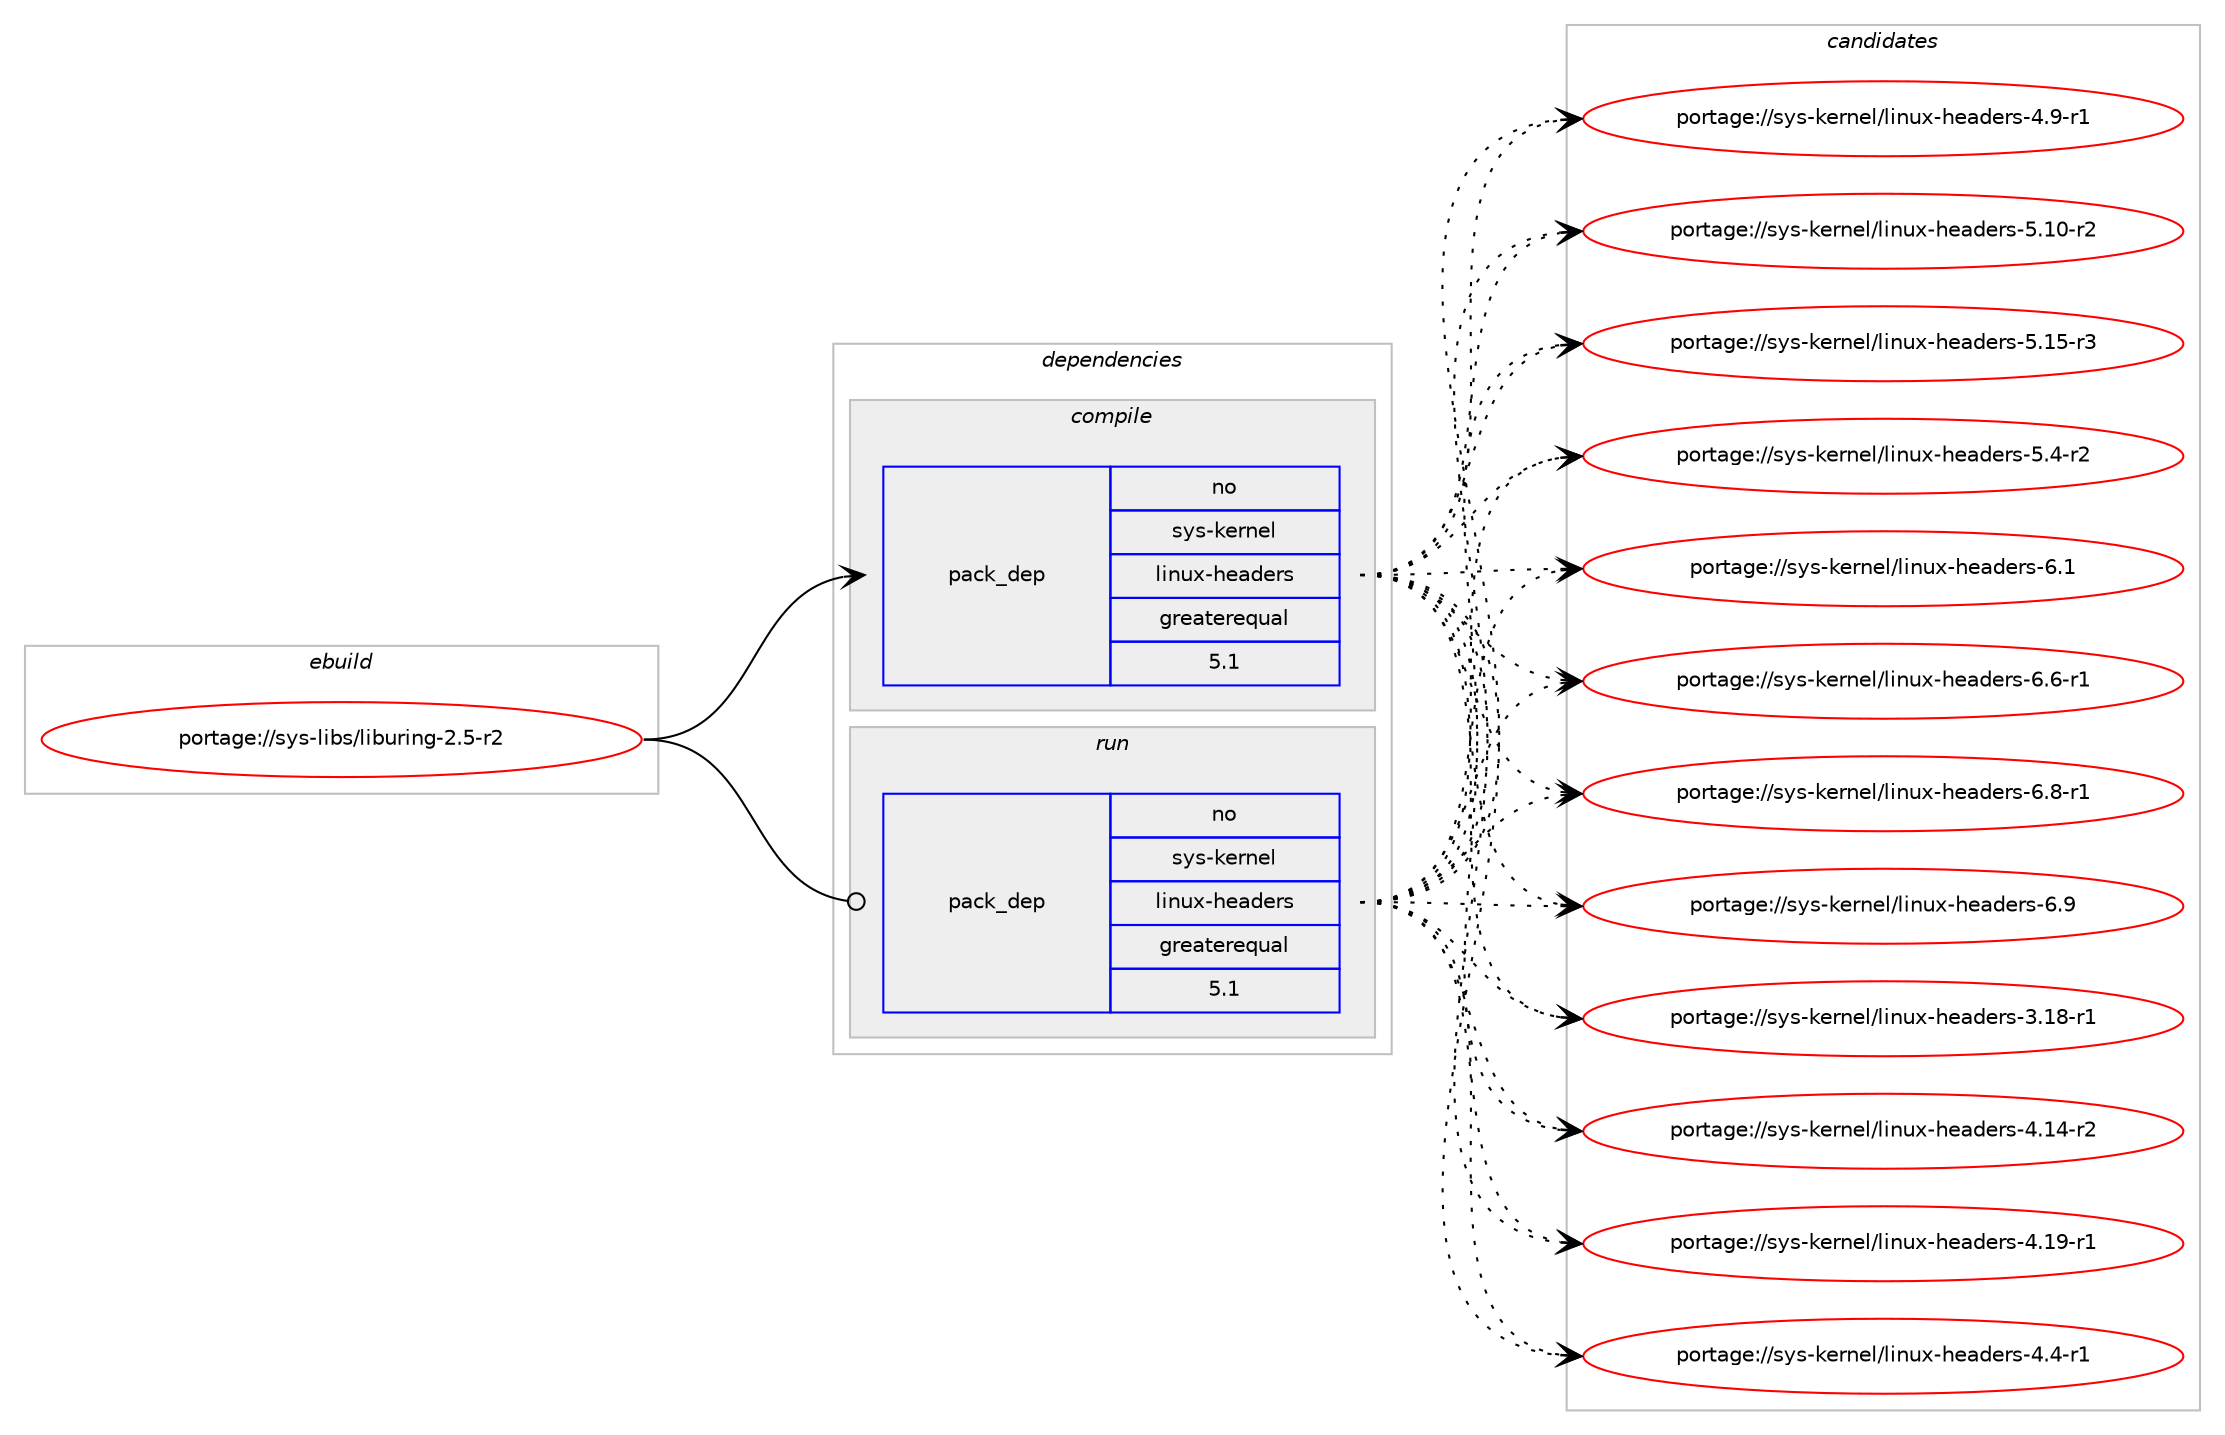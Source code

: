 digraph prolog {

# *************
# Graph options
# *************

newrank=true;
concentrate=true;
compound=true;
graph [rankdir=LR,fontname=Helvetica,fontsize=10,ranksep=1.5];#, ranksep=2.5, nodesep=0.2];
edge  [arrowhead=vee];
node  [fontname=Helvetica,fontsize=10];

# **********
# The ebuild
# **********

subgraph cluster_leftcol {
color=gray;
rank=same;
label=<<i>ebuild</i>>;
id [label="portage://sys-libs/liburing-2.5-r2", color=red, width=4, href="../sys-libs/liburing-2.5-r2.svg"];
}

# ****************
# The dependencies
# ****************

subgraph cluster_midcol {
color=gray;
label=<<i>dependencies</i>>;
subgraph cluster_compile {
fillcolor="#eeeeee";
style=filled;
label=<<i>compile</i>>;
subgraph pack2302 {
dependency3324 [label=<<TABLE BORDER="0" CELLBORDER="1" CELLSPACING="0" CELLPADDING="4" WIDTH="220"><TR><TD ROWSPAN="6" CELLPADDING="30">pack_dep</TD></TR><TR><TD WIDTH="110">no</TD></TR><TR><TD>sys-kernel</TD></TR><TR><TD>linux-headers</TD></TR><TR><TD>greaterequal</TD></TR><TR><TD>5.1</TD></TR></TABLE>>, shape=none, color=blue];
}
id:e -> dependency3324:w [weight=20,style="solid",arrowhead="vee"];
}
subgraph cluster_compileandrun {
fillcolor="#eeeeee";
style=filled;
label=<<i>compile and run</i>>;
}
subgraph cluster_run {
fillcolor="#eeeeee";
style=filled;
label=<<i>run</i>>;
subgraph pack2303 {
dependency3325 [label=<<TABLE BORDER="0" CELLBORDER="1" CELLSPACING="0" CELLPADDING="4" WIDTH="220"><TR><TD ROWSPAN="6" CELLPADDING="30">pack_dep</TD></TR><TR><TD WIDTH="110">no</TD></TR><TR><TD>sys-kernel</TD></TR><TR><TD>linux-headers</TD></TR><TR><TD>greaterequal</TD></TR><TR><TD>5.1</TD></TR></TABLE>>, shape=none, color=blue];
}
id:e -> dependency3325:w [weight=20,style="solid",arrowhead="odot"];
}
}

# **************
# The candidates
# **************

subgraph cluster_choices {
rank=same;
color=gray;
label=<<i>candidates</i>>;

subgraph choice2302 {
color=black;
nodesep=1;
choice1151211154510710111411010110847108105110117120451041019710010111411545514649564511449 [label="portage://sys-kernel/linux-headers-3.18-r1", color=red, width=4,href="../sys-kernel/linux-headers-3.18-r1.svg"];
choice1151211154510710111411010110847108105110117120451041019710010111411545524649524511450 [label="portage://sys-kernel/linux-headers-4.14-r2", color=red, width=4,href="../sys-kernel/linux-headers-4.14-r2.svg"];
choice1151211154510710111411010110847108105110117120451041019710010111411545524649574511449 [label="portage://sys-kernel/linux-headers-4.19-r1", color=red, width=4,href="../sys-kernel/linux-headers-4.19-r1.svg"];
choice11512111545107101114110101108471081051101171204510410197100101114115455246524511449 [label="portage://sys-kernel/linux-headers-4.4-r1", color=red, width=4,href="../sys-kernel/linux-headers-4.4-r1.svg"];
choice11512111545107101114110101108471081051101171204510410197100101114115455246574511449 [label="portage://sys-kernel/linux-headers-4.9-r1", color=red, width=4,href="../sys-kernel/linux-headers-4.9-r1.svg"];
choice1151211154510710111411010110847108105110117120451041019710010111411545534649484511450 [label="portage://sys-kernel/linux-headers-5.10-r2", color=red, width=4,href="../sys-kernel/linux-headers-5.10-r2.svg"];
choice1151211154510710111411010110847108105110117120451041019710010111411545534649534511451 [label="portage://sys-kernel/linux-headers-5.15-r3", color=red, width=4,href="../sys-kernel/linux-headers-5.15-r3.svg"];
choice11512111545107101114110101108471081051101171204510410197100101114115455346524511450 [label="portage://sys-kernel/linux-headers-5.4-r2", color=red, width=4,href="../sys-kernel/linux-headers-5.4-r2.svg"];
choice1151211154510710111411010110847108105110117120451041019710010111411545544649 [label="portage://sys-kernel/linux-headers-6.1", color=red, width=4,href="../sys-kernel/linux-headers-6.1.svg"];
choice11512111545107101114110101108471081051101171204510410197100101114115455446544511449 [label="portage://sys-kernel/linux-headers-6.6-r1", color=red, width=4,href="../sys-kernel/linux-headers-6.6-r1.svg"];
choice11512111545107101114110101108471081051101171204510410197100101114115455446564511449 [label="portage://sys-kernel/linux-headers-6.8-r1", color=red, width=4,href="../sys-kernel/linux-headers-6.8-r1.svg"];
choice1151211154510710111411010110847108105110117120451041019710010111411545544657 [label="portage://sys-kernel/linux-headers-6.9", color=red, width=4,href="../sys-kernel/linux-headers-6.9.svg"];
dependency3324:e -> choice1151211154510710111411010110847108105110117120451041019710010111411545514649564511449:w [style=dotted,weight="100"];
dependency3324:e -> choice1151211154510710111411010110847108105110117120451041019710010111411545524649524511450:w [style=dotted,weight="100"];
dependency3324:e -> choice1151211154510710111411010110847108105110117120451041019710010111411545524649574511449:w [style=dotted,weight="100"];
dependency3324:e -> choice11512111545107101114110101108471081051101171204510410197100101114115455246524511449:w [style=dotted,weight="100"];
dependency3324:e -> choice11512111545107101114110101108471081051101171204510410197100101114115455246574511449:w [style=dotted,weight="100"];
dependency3324:e -> choice1151211154510710111411010110847108105110117120451041019710010111411545534649484511450:w [style=dotted,weight="100"];
dependency3324:e -> choice1151211154510710111411010110847108105110117120451041019710010111411545534649534511451:w [style=dotted,weight="100"];
dependency3324:e -> choice11512111545107101114110101108471081051101171204510410197100101114115455346524511450:w [style=dotted,weight="100"];
dependency3324:e -> choice1151211154510710111411010110847108105110117120451041019710010111411545544649:w [style=dotted,weight="100"];
dependency3324:e -> choice11512111545107101114110101108471081051101171204510410197100101114115455446544511449:w [style=dotted,weight="100"];
dependency3324:e -> choice11512111545107101114110101108471081051101171204510410197100101114115455446564511449:w [style=dotted,weight="100"];
dependency3324:e -> choice1151211154510710111411010110847108105110117120451041019710010111411545544657:w [style=dotted,weight="100"];
}
subgraph choice2303 {
color=black;
nodesep=1;
choice1151211154510710111411010110847108105110117120451041019710010111411545514649564511449 [label="portage://sys-kernel/linux-headers-3.18-r1", color=red, width=4,href="../sys-kernel/linux-headers-3.18-r1.svg"];
choice1151211154510710111411010110847108105110117120451041019710010111411545524649524511450 [label="portage://sys-kernel/linux-headers-4.14-r2", color=red, width=4,href="../sys-kernel/linux-headers-4.14-r2.svg"];
choice1151211154510710111411010110847108105110117120451041019710010111411545524649574511449 [label="portage://sys-kernel/linux-headers-4.19-r1", color=red, width=4,href="../sys-kernel/linux-headers-4.19-r1.svg"];
choice11512111545107101114110101108471081051101171204510410197100101114115455246524511449 [label="portage://sys-kernel/linux-headers-4.4-r1", color=red, width=4,href="../sys-kernel/linux-headers-4.4-r1.svg"];
choice11512111545107101114110101108471081051101171204510410197100101114115455246574511449 [label="portage://sys-kernel/linux-headers-4.9-r1", color=red, width=4,href="../sys-kernel/linux-headers-4.9-r1.svg"];
choice1151211154510710111411010110847108105110117120451041019710010111411545534649484511450 [label="portage://sys-kernel/linux-headers-5.10-r2", color=red, width=4,href="../sys-kernel/linux-headers-5.10-r2.svg"];
choice1151211154510710111411010110847108105110117120451041019710010111411545534649534511451 [label="portage://sys-kernel/linux-headers-5.15-r3", color=red, width=4,href="../sys-kernel/linux-headers-5.15-r3.svg"];
choice11512111545107101114110101108471081051101171204510410197100101114115455346524511450 [label="portage://sys-kernel/linux-headers-5.4-r2", color=red, width=4,href="../sys-kernel/linux-headers-5.4-r2.svg"];
choice1151211154510710111411010110847108105110117120451041019710010111411545544649 [label="portage://sys-kernel/linux-headers-6.1", color=red, width=4,href="../sys-kernel/linux-headers-6.1.svg"];
choice11512111545107101114110101108471081051101171204510410197100101114115455446544511449 [label="portage://sys-kernel/linux-headers-6.6-r1", color=red, width=4,href="../sys-kernel/linux-headers-6.6-r1.svg"];
choice11512111545107101114110101108471081051101171204510410197100101114115455446564511449 [label="portage://sys-kernel/linux-headers-6.8-r1", color=red, width=4,href="../sys-kernel/linux-headers-6.8-r1.svg"];
choice1151211154510710111411010110847108105110117120451041019710010111411545544657 [label="portage://sys-kernel/linux-headers-6.9", color=red, width=4,href="../sys-kernel/linux-headers-6.9.svg"];
dependency3325:e -> choice1151211154510710111411010110847108105110117120451041019710010111411545514649564511449:w [style=dotted,weight="100"];
dependency3325:e -> choice1151211154510710111411010110847108105110117120451041019710010111411545524649524511450:w [style=dotted,weight="100"];
dependency3325:e -> choice1151211154510710111411010110847108105110117120451041019710010111411545524649574511449:w [style=dotted,weight="100"];
dependency3325:e -> choice11512111545107101114110101108471081051101171204510410197100101114115455246524511449:w [style=dotted,weight="100"];
dependency3325:e -> choice11512111545107101114110101108471081051101171204510410197100101114115455246574511449:w [style=dotted,weight="100"];
dependency3325:e -> choice1151211154510710111411010110847108105110117120451041019710010111411545534649484511450:w [style=dotted,weight="100"];
dependency3325:e -> choice1151211154510710111411010110847108105110117120451041019710010111411545534649534511451:w [style=dotted,weight="100"];
dependency3325:e -> choice11512111545107101114110101108471081051101171204510410197100101114115455346524511450:w [style=dotted,weight="100"];
dependency3325:e -> choice1151211154510710111411010110847108105110117120451041019710010111411545544649:w [style=dotted,weight="100"];
dependency3325:e -> choice11512111545107101114110101108471081051101171204510410197100101114115455446544511449:w [style=dotted,weight="100"];
dependency3325:e -> choice11512111545107101114110101108471081051101171204510410197100101114115455446564511449:w [style=dotted,weight="100"];
dependency3325:e -> choice1151211154510710111411010110847108105110117120451041019710010111411545544657:w [style=dotted,weight="100"];
}
}

}
